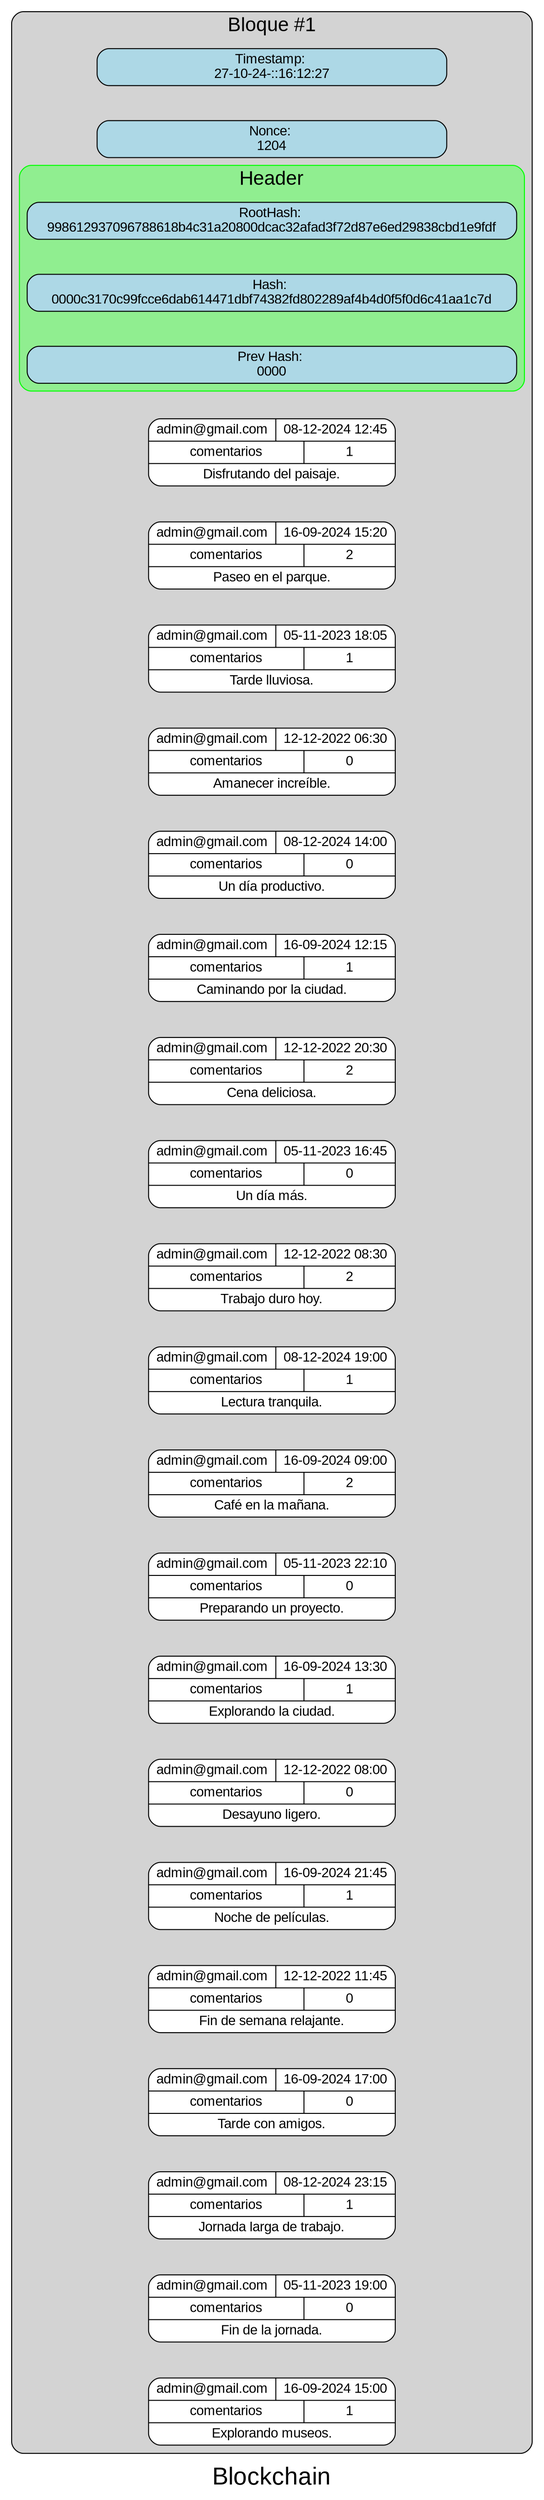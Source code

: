 digraph G {
label="Blockchain"; fontsize=25; fontname="Arial";
subgraph cluster_block1 {
label="Bloque #1";
fontname="Arial";fontsize=20;style=rounded;
color=black;
bgcolor=lightgray;
edge [style=invis];
timestamp1[label="Timestamp: 
27-10-24-::16:12:27";fontname="Arial"; shape=box;style="rounded, filled";fillcolor=lightblue;width=5;]
nonce1[label="Nonce: 
1204";fontname="Arial";shape=box;style="rounded, filled";fillcolor=lightblue;width=5;]
timestamp1 -> nonce1 -> root1
subgraph cluster_header1 {
label="Header";
fontname="Arial";fontsize=20;style=rounded;
color=green;
bgcolor=lightgreen;
root1[label="RootHash: 
998612937096788618b4c31a20800dcac32afad3f72d87e6ed29838cbd1e9fdf";fontname="Arial";shape=box;style="rounded, filled";fillcolor=lightblue;width=7;]
hash1[label="Hash: 
0000c3170c99fcce6dab614471dbf74382fd802289af4b4d0f5f0d6c41aa1c7d";fontname="Arial";shape=box;style="rounded, filled";fillcolor=lightblue;width=7;]
prev1[label="Prev Hash: 
0000";fontname="Arial";shape=box;style="rounded, filled";fillcolor=lightblue;width=7;]
root1 -> hash1 -> prev1
}
transac1_0[label="{{admin@gmail.com|08-12-2024 12:45}|{comentarios | 1}|Disfrutando del paisaje.}";shape=record;fontname="Arial";style="rounded, filled";fillcolor=white;]
transac1_1[label="{{admin@gmail.com|16-09-2024 15:20}|{comentarios | 2}|Paseo en el parque.}";shape=record;fontname="Arial";style="rounded, filled";fillcolor=white;]
transac1_2[label="{{admin@gmail.com|05-11-2023 18:05}|{comentarios | 1}|Tarde lluviosa.}";shape=record;fontname="Arial";style="rounded, filled";fillcolor=white;]
transac1_3[label="{{admin@gmail.com|12-12-2022 06:30}|{comentarios | 0}|Amanecer increíble.}";shape=record;fontname="Arial";style="rounded, filled";fillcolor=white;]
transac1_4[label="{{admin@gmail.com|08-12-2024 14:00}|{comentarios | 0}|Un día productivo.}";shape=record;fontname="Arial";style="rounded, filled";fillcolor=white;]
transac1_5[label="{{admin@gmail.com|16-09-2024 12:15}|{comentarios | 1}|Caminando por la ciudad.}";shape=record;fontname="Arial";style="rounded, filled";fillcolor=white;]
transac1_6[label="{{admin@gmail.com|12-12-2022 20:30}|{comentarios | 2}|Cena deliciosa.}";shape=record;fontname="Arial";style="rounded, filled";fillcolor=white;]
transac1_7[label="{{admin@gmail.com|05-11-2023 16:45}|{comentarios | 0}|Un día más.}";shape=record;fontname="Arial";style="rounded, filled";fillcolor=white;]
transac1_8[label="{{admin@gmail.com|12-12-2022 08:30}|{comentarios | 2}|Trabajo duro hoy.}";shape=record;fontname="Arial";style="rounded, filled";fillcolor=white;]
transac1_9[label="{{admin@gmail.com|08-12-2024 19:00}|{comentarios | 1}|Lectura tranquila.}";shape=record;fontname="Arial";style="rounded, filled";fillcolor=white;]
transac1_10[label="{{admin@gmail.com|16-09-2024 09:00}|{comentarios | 2}|Café en la mañana.}";shape=record;fontname="Arial";style="rounded, filled";fillcolor=white;]
transac1_11[label="{{admin@gmail.com|05-11-2023 22:10}|{comentarios | 0}|Preparando un proyecto.}";shape=record;fontname="Arial";style="rounded, filled";fillcolor=white;]
transac1_12[label="{{admin@gmail.com|16-09-2024 13:30}|{comentarios | 1}|Explorando la ciudad.}";shape=record;fontname="Arial";style="rounded, filled";fillcolor=white;]
transac1_13[label="{{admin@gmail.com|12-12-2022 08:00}|{comentarios | 0}|Desayuno ligero.}";shape=record;fontname="Arial";style="rounded, filled";fillcolor=white;]
transac1_14[label="{{admin@gmail.com|16-09-2024 21:45}|{comentarios | 1}|Noche de películas.}";shape=record;fontname="Arial";style="rounded, filled";fillcolor=white;]
transac1_15[label="{{admin@gmail.com|12-12-2022 11:45}|{comentarios | 0}|Fin de semana relajante.}";shape=record;fontname="Arial";style="rounded, filled";fillcolor=white;]
transac1_16[label="{{admin@gmail.com|16-09-2024 17:00}|{comentarios | 0}|Tarde con amigos.}";shape=record;fontname="Arial";style="rounded, filled";fillcolor=white;]
transac1_17[label="{{admin@gmail.com|08-12-2024 23:15}|{comentarios | 1}|Jornada larga de trabajo.}";shape=record;fontname="Arial";style="rounded, filled";fillcolor=white;]
transac1_18[label="{{admin@gmail.com|05-11-2023 19:00}|{comentarios | 0}|Fin de la jornada.}";shape=record;fontname="Arial";style="rounded, filled";fillcolor=white;]
transac1_19[label="{{admin@gmail.com|16-09-2024 15:00}|{comentarios | 1}|Explorando museos.}";shape=record;fontname="Arial";style="rounded, filled";fillcolor=white;]
prev1-> transac1_0-> transac1_1-> transac1_2-> transac1_3-> transac1_4-> transac1_5-> transac1_6-> transac1_7-> transac1_8-> transac1_9-> transac1_10-> transac1_11-> transac1_12-> transac1_13-> transac1_14-> transac1_15-> transac1_16-> transac1_17-> transac1_18-> transac1_19
}

}
